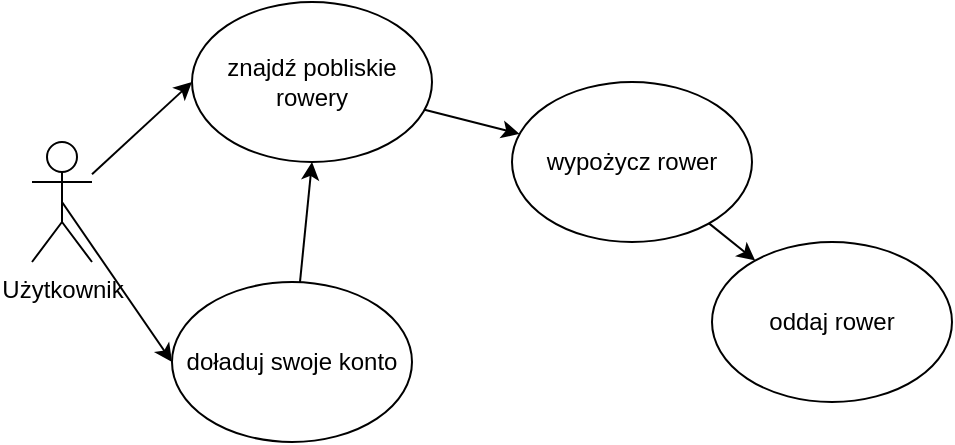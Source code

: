 <mxfile version="26.0.6">
  <diagram name="Page-1" id="0C6HP1Db9xvYqWNmXeyQ">
    <mxGraphModel dx="600" dy="329" grid="1" gridSize="10" guides="1" tooltips="1" connect="1" arrows="1" fold="1" page="1" pageScale="1" pageWidth="827" pageHeight="1169" math="0" shadow="0">
      <root>
        <mxCell id="0" />
        <mxCell id="1" parent="0" />
        <mxCell id="1wQir1odocGlphBvJd91-6" style="rounded=0;orthogonalLoop=1;jettySize=auto;html=1;entryX=0;entryY=0.5;entryDx=0;entryDy=0;" edge="1" parent="1" source="1wQir1odocGlphBvJd91-1" target="1wQir1odocGlphBvJd91-4">
          <mxGeometry relative="1" as="geometry" />
        </mxCell>
        <mxCell id="1wQir1odocGlphBvJd91-8" style="rounded=0;orthogonalLoop=1;jettySize=auto;html=1;exitX=0.5;exitY=0.5;exitDx=0;exitDy=0;exitPerimeter=0;entryX=0;entryY=0.5;entryDx=0;entryDy=0;" edge="1" parent="1" source="1wQir1odocGlphBvJd91-1" target="1wQir1odocGlphBvJd91-7">
          <mxGeometry relative="1" as="geometry" />
        </mxCell>
        <mxCell id="1wQir1odocGlphBvJd91-1" value="Użytkownik" style="shape=umlActor;verticalLabelPosition=bottom;verticalAlign=top;html=1;outlineConnect=0;" vertex="1" parent="1">
          <mxGeometry x="240" y="160" width="30" height="60" as="geometry" />
        </mxCell>
        <mxCell id="1wQir1odocGlphBvJd91-13" value="" style="rounded=0;orthogonalLoop=1;jettySize=auto;html=1;" edge="1" parent="1" source="1wQir1odocGlphBvJd91-4" target="1wQir1odocGlphBvJd91-12">
          <mxGeometry relative="1" as="geometry" />
        </mxCell>
        <mxCell id="1wQir1odocGlphBvJd91-4" value="znajdź pobliskie rowery" style="ellipse;whiteSpace=wrap;html=1;" vertex="1" parent="1">
          <mxGeometry x="320" y="90" width="120" height="80" as="geometry" />
        </mxCell>
        <mxCell id="1wQir1odocGlphBvJd91-10" style="rounded=0;orthogonalLoop=1;jettySize=auto;html=1;entryX=0.5;entryY=1;entryDx=0;entryDy=0;" edge="1" parent="1" source="1wQir1odocGlphBvJd91-7" target="1wQir1odocGlphBvJd91-4">
          <mxGeometry relative="1" as="geometry" />
        </mxCell>
        <mxCell id="1wQir1odocGlphBvJd91-7" value="doładuj swoje konto" style="ellipse;whiteSpace=wrap;html=1;" vertex="1" parent="1">
          <mxGeometry x="310" y="230" width="120" height="80" as="geometry" />
        </mxCell>
        <mxCell id="1wQir1odocGlphBvJd91-14" style="rounded=0;orthogonalLoop=1;jettySize=auto;html=1;" edge="1" parent="1" source="1wQir1odocGlphBvJd91-12" target="1wQir1odocGlphBvJd91-15">
          <mxGeometry relative="1" as="geometry">
            <mxPoint x="640" y="250" as="targetPoint" />
          </mxGeometry>
        </mxCell>
        <mxCell id="1wQir1odocGlphBvJd91-12" value="wypożycz rower" style="ellipse;whiteSpace=wrap;html=1;" vertex="1" parent="1">
          <mxGeometry x="480" y="130" width="120" height="80" as="geometry" />
        </mxCell>
        <mxCell id="1wQir1odocGlphBvJd91-15" value="oddaj rower" style="ellipse;whiteSpace=wrap;html=1;" vertex="1" parent="1">
          <mxGeometry x="580" y="210" width="120" height="80" as="geometry" />
        </mxCell>
      </root>
    </mxGraphModel>
  </diagram>
</mxfile>
